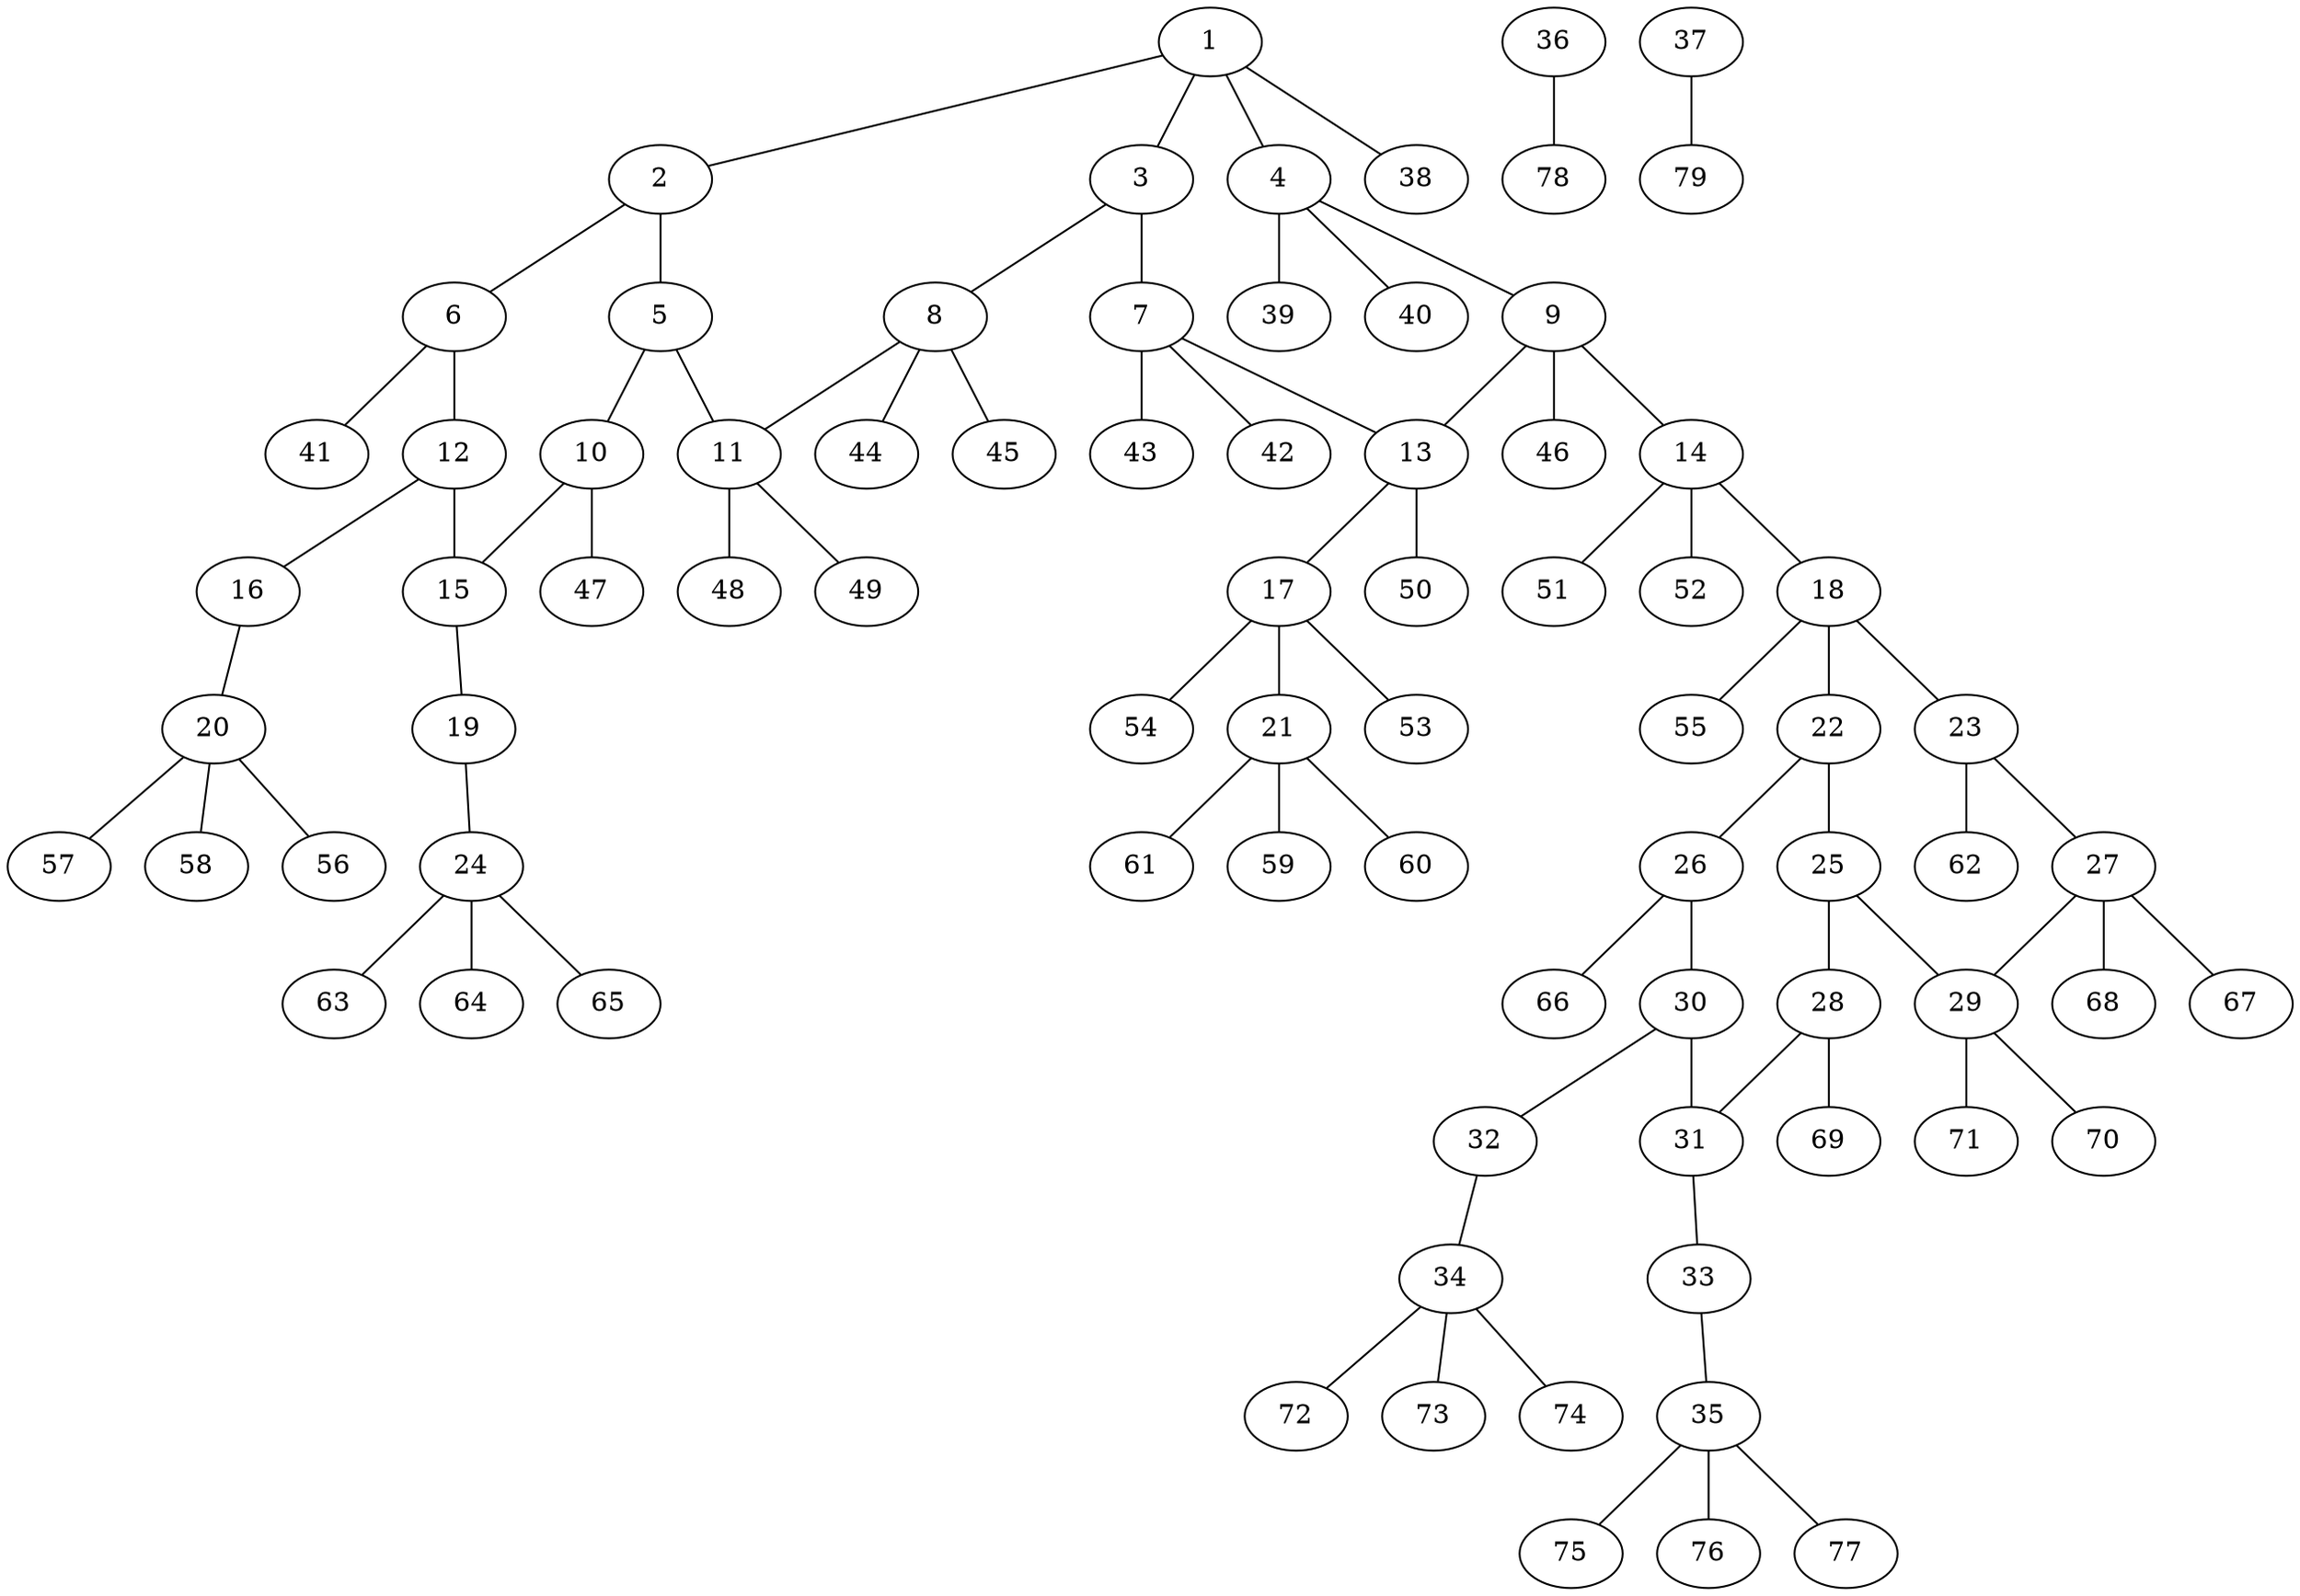graph molecule_4238 {
	1	 [chem=C];
	2	 [chem=C];
	1 -- 2	 [valence=1];
	3	 [chem=N];
	1 -- 3	 [valence=1];
	4	 [chem=C];
	1 -- 4	 [valence=1];
	38	 [chem=H];
	1 -- 38	 [valence=1];
	5	 [chem=C];
	2 -- 5	 [valence=2];
	6	 [chem=C];
	2 -- 6	 [valence=1];
	7	 [chem=C];
	3 -- 7	 [valence=1];
	8	 [chem=C];
	3 -- 8	 [valence=1];
	9	 [chem=C];
	4 -- 9	 [valence=1];
	39	 [chem=H];
	4 -- 39	 [valence=1];
	40	 [chem=H];
	4 -- 40	 [valence=1];
	10	 [chem=C];
	5 -- 10	 [valence=1];
	11	 [chem=C];
	5 -- 11	 [valence=1];
	12	 [chem=C];
	6 -- 12	 [valence=2];
	41	 [chem=H];
	6 -- 41	 [valence=1];
	13	 [chem=C];
	7 -- 13	 [valence=1];
	42	 [chem=H];
	7 -- 42	 [valence=1];
	43	 [chem=H];
	7 -- 43	 [valence=1];
	8 -- 11	 [valence=1];
	44	 [chem=H];
	8 -- 44	 [valence=1];
	45	 [chem=H];
	8 -- 45	 [valence=1];
	9 -- 13	 [valence=1];
	14	 [chem=C];
	9 -- 14	 [valence=1];
	46	 [chem=H];
	9 -- 46	 [valence=1];
	15	 [chem=C];
	10 -- 15	 [valence=2];
	47	 [chem=H];
	10 -- 47	 [valence=1];
	48	 [chem=H];
	11 -- 48	 [valence=1];
	49	 [chem=H];
	11 -- 49	 [valence=1];
	12 -- 15	 [valence=1];
	16	 [chem=O];
	12 -- 16	 [valence=1];
	17	 [chem=C];
	13 -- 17	 [valence=1];
	50	 [chem=H];
	13 -- 50	 [valence=1];
	18	 [chem=C];
	14 -- 18	 [valence=1];
	51	 [chem=H];
	14 -- 51	 [valence=1];
	52	 [chem=H];
	14 -- 52	 [valence=1];
	19	 [chem=O];
	15 -- 19	 [valence=1];
	20	 [chem=C];
	16 -- 20	 [valence=1];
	21	 [chem=C];
	17 -- 21	 [valence=1];
	53	 [chem=H];
	17 -- 53	 [valence=1];
	54	 [chem=H];
	17 -- 54	 [valence=1];
	22	 [chem=C];
	18 -- 22	 [valence=1];
	23	 [chem=N];
	18 -- 23	 [valence=1];
	55	 [chem=H];
	18 -- 55	 [valence=1];
	24	 [chem=C];
	19 -- 24	 [valence=1];
	56	 [chem=H];
	20 -- 56	 [valence=1];
	57	 [chem=H];
	20 -- 57	 [valence=1];
	58	 [chem=H];
	20 -- 58	 [valence=1];
	59	 [chem=H];
	21 -- 59	 [valence=1];
	60	 [chem=H];
	21 -- 60	 [valence=1];
	61	 [chem=H];
	21 -- 61	 [valence=1];
	25	 [chem=C];
	22 -- 25	 [valence=2];
	26	 [chem=C];
	22 -- 26	 [valence=1];
	27	 [chem=C];
	23 -- 27	 [valence=1];
	62	 [chem=H];
	23 -- 62	 [valence=1];
	63	 [chem=H];
	24 -- 63	 [valence=1];
	64	 [chem=H];
	24 -- 64	 [valence=1];
	65	 [chem=H];
	24 -- 65	 [valence=1];
	28	 [chem=C];
	25 -- 28	 [valence=1];
	29	 [chem=C];
	25 -- 29	 [valence=1];
	30	 [chem=C];
	26 -- 30	 [valence=2];
	66	 [chem=H];
	26 -- 66	 [valence=1];
	27 -- 29	 [valence=1];
	67	 [chem=H];
	27 -- 67	 [valence=1];
	68	 [chem=H];
	27 -- 68	 [valence=1];
	31	 [chem=C];
	28 -- 31	 [valence=2];
	69	 [chem=H];
	28 -- 69	 [valence=1];
	70	 [chem=H];
	29 -- 70	 [valence=1];
	71	 [chem=H];
	29 -- 71	 [valence=1];
	30 -- 31	 [valence=1];
	32	 [chem=O];
	30 -- 32	 [valence=1];
	33	 [chem=O];
	31 -- 33	 [valence=1];
	34	 [chem=C];
	32 -- 34	 [valence=1];
	35	 [chem=C];
	33 -- 35	 [valence=1];
	72	 [chem=H];
	34 -- 72	 [valence=1];
	73	 [chem=H];
	34 -- 73	 [valence=1];
	74	 [chem=H];
	34 -- 74	 [valence=1];
	75	 [chem=H];
	35 -- 75	 [valence=1];
	76	 [chem=H];
	35 -- 76	 [valence=1];
	77	 [chem=H];
	35 -- 77	 [valence=1];
	36	 [chem=Cl];
	78	 [chem=H];
	36 -- 78	 [valence=1];
	37	 [chem=Cl];
	79	 [chem=H];
	37 -- 79	 [valence=1];
}
